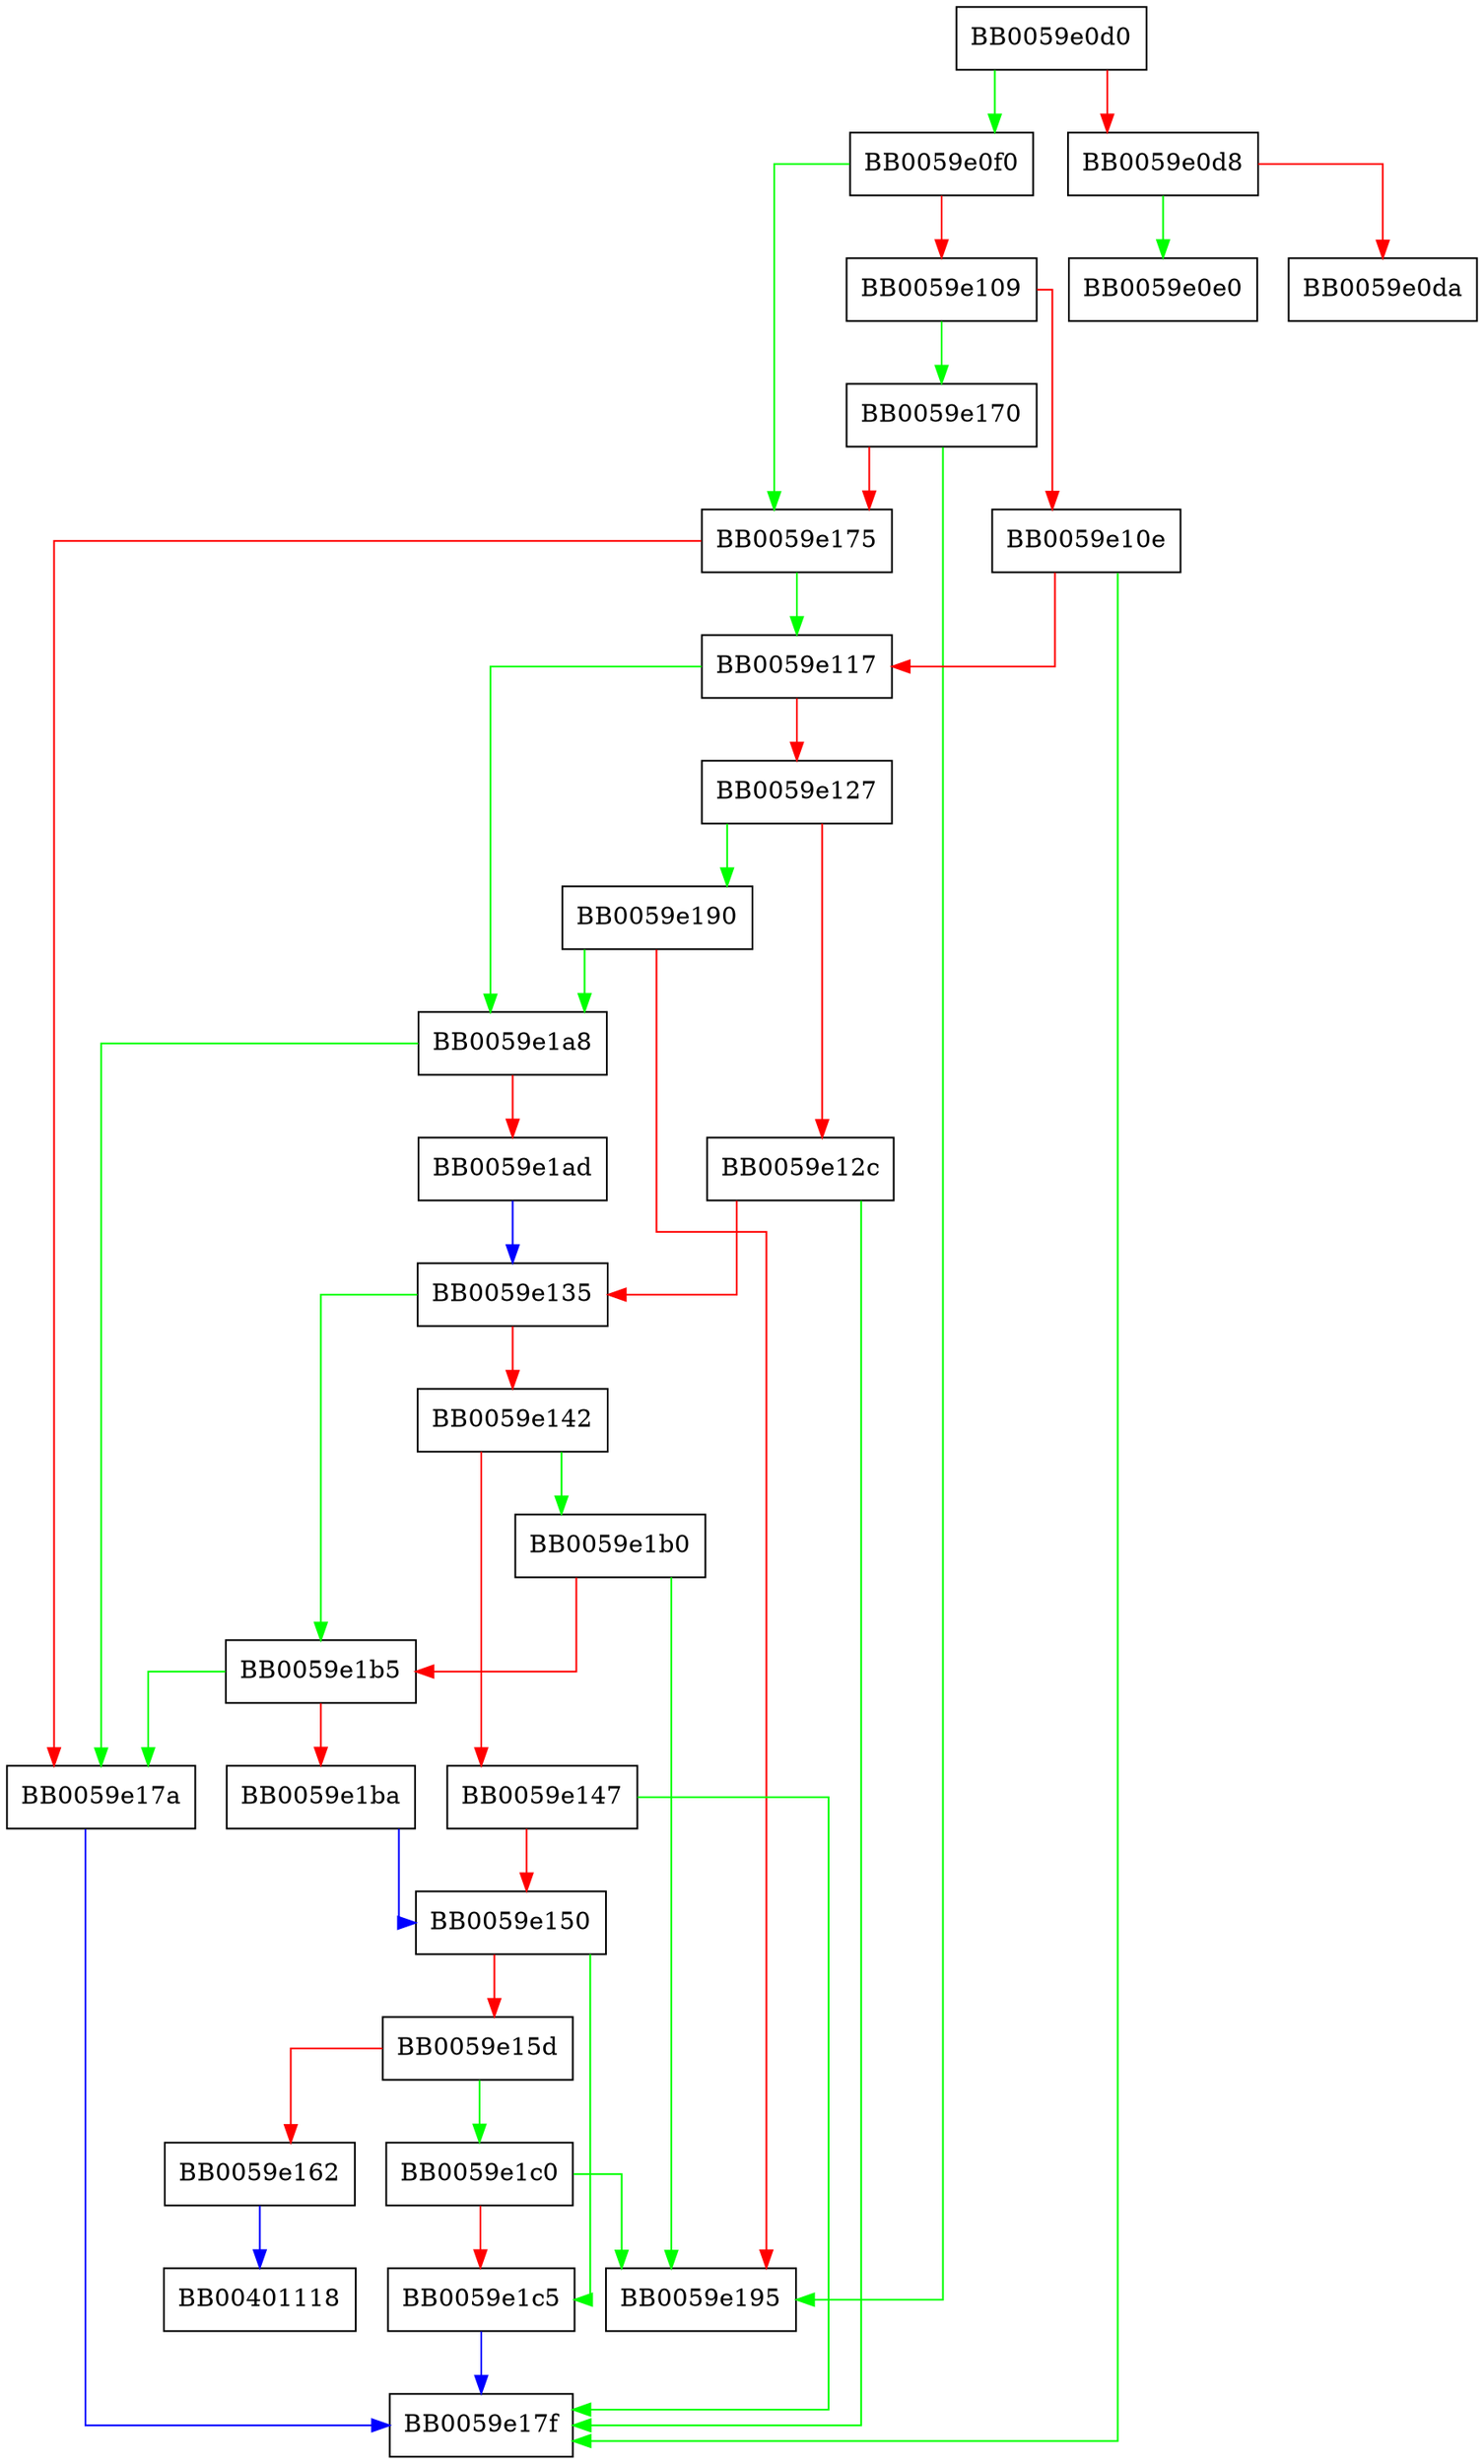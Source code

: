 digraph decoder_cache_entry_cmp {
  node [shape="box"];
  graph [splines=ortho];
  BB0059e0d0 -> BB0059e0f0 [color="green"];
  BB0059e0d0 -> BB0059e0d8 [color="red"];
  BB0059e0d8 -> BB0059e0e0 [color="green"];
  BB0059e0d8 -> BB0059e0da [color="red"];
  BB0059e0f0 -> BB0059e175 [color="green"];
  BB0059e0f0 -> BB0059e109 [color="red"];
  BB0059e109 -> BB0059e170 [color="green"];
  BB0059e109 -> BB0059e10e [color="red"];
  BB0059e10e -> BB0059e17f [color="green"];
  BB0059e10e -> BB0059e117 [color="red"];
  BB0059e117 -> BB0059e1a8 [color="green"];
  BB0059e117 -> BB0059e127 [color="red"];
  BB0059e127 -> BB0059e190 [color="green"];
  BB0059e127 -> BB0059e12c [color="red"];
  BB0059e12c -> BB0059e17f [color="green"];
  BB0059e12c -> BB0059e135 [color="red"];
  BB0059e135 -> BB0059e1b5 [color="green"];
  BB0059e135 -> BB0059e142 [color="red"];
  BB0059e142 -> BB0059e1b0 [color="green"];
  BB0059e142 -> BB0059e147 [color="red"];
  BB0059e147 -> BB0059e17f [color="green"];
  BB0059e147 -> BB0059e150 [color="red"];
  BB0059e150 -> BB0059e1c5 [color="green"];
  BB0059e150 -> BB0059e15d [color="red"];
  BB0059e15d -> BB0059e1c0 [color="green"];
  BB0059e15d -> BB0059e162 [color="red"];
  BB0059e162 -> BB00401118 [color="blue"];
  BB0059e170 -> BB0059e195 [color="green"];
  BB0059e170 -> BB0059e175 [color="red"];
  BB0059e175 -> BB0059e117 [color="green"];
  BB0059e175 -> BB0059e17a [color="red"];
  BB0059e17a -> BB0059e17f [color="blue"];
  BB0059e190 -> BB0059e1a8 [color="green"];
  BB0059e190 -> BB0059e195 [color="red"];
  BB0059e1a8 -> BB0059e17a [color="green"];
  BB0059e1a8 -> BB0059e1ad [color="red"];
  BB0059e1ad -> BB0059e135 [color="blue"];
  BB0059e1b0 -> BB0059e195 [color="green"];
  BB0059e1b0 -> BB0059e1b5 [color="red"];
  BB0059e1b5 -> BB0059e17a [color="green"];
  BB0059e1b5 -> BB0059e1ba [color="red"];
  BB0059e1ba -> BB0059e150 [color="blue"];
  BB0059e1c0 -> BB0059e195 [color="green"];
  BB0059e1c0 -> BB0059e1c5 [color="red"];
  BB0059e1c5 -> BB0059e17f [color="blue"];
}
